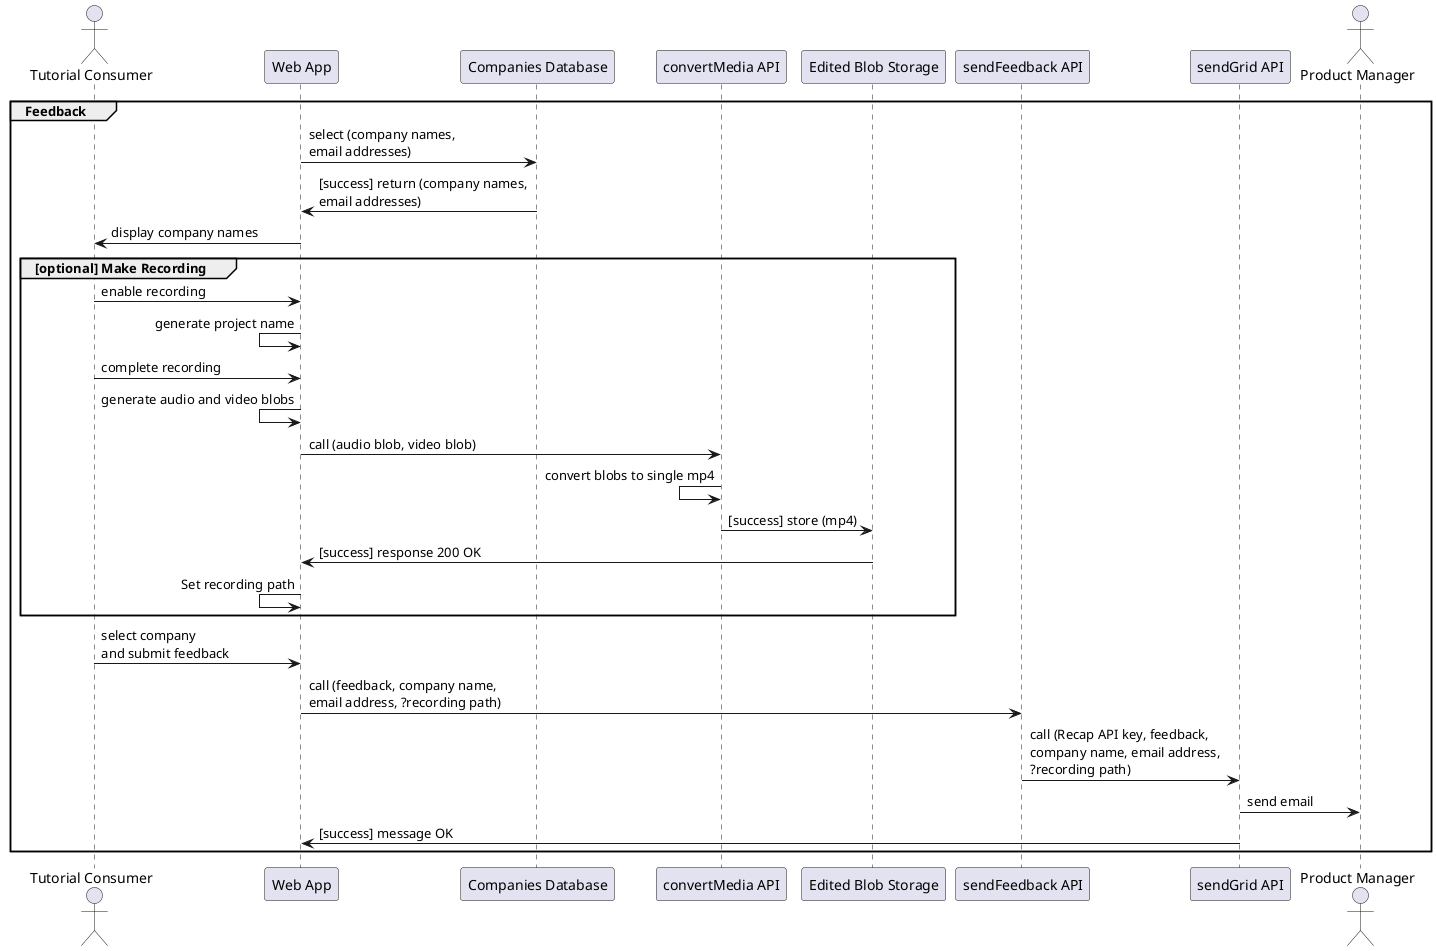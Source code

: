 @startuml feedback

Actor "Tutorial Consumer"

group Feedback
"Web App" -> "Companies Database": select (company names, \nemail addresses)
"Web App" <- "Companies Database": [success] return (company names, \nemail addresses)
"Tutorial Consumer" <- "Web App": display company names

group [optional] Make Recording
"Tutorial Consumer" -> "Web App": enable recording
"Web App" <- "Web App": generate project name
"Tutorial Consumer" -> "Web App": complete recording

"Web App" <- "Web App": generate audio and video blobs

"Web App" -> "convertMedia API": call (audio blob, video blob)
"convertMedia API" <- "convertMedia API": convert blobs to single mp4
"Edited Blob Storage" <- "convertMedia API": [success] store (mp4)
"Web App" <- "Edited Blob Storage": [success] response 200 OK
"Web App" <- "Web App": Set recording path
end

"Tutorial Consumer" -> "Web App": select company \nand submit feedback
"Web App" -> "sendFeedback API": call (feedback, company name, \nemail address, ?recording path)
"sendFeedback API" ->  "sendGrid API": call (Recap API key, feedback, \ncompany name, email address, \n?recording path)
Actor "Product Manager"
"sendGrid API" -> "Product Manager": send email
"sendGrid API" -> "Web App": [success] message OK
end

@enduml